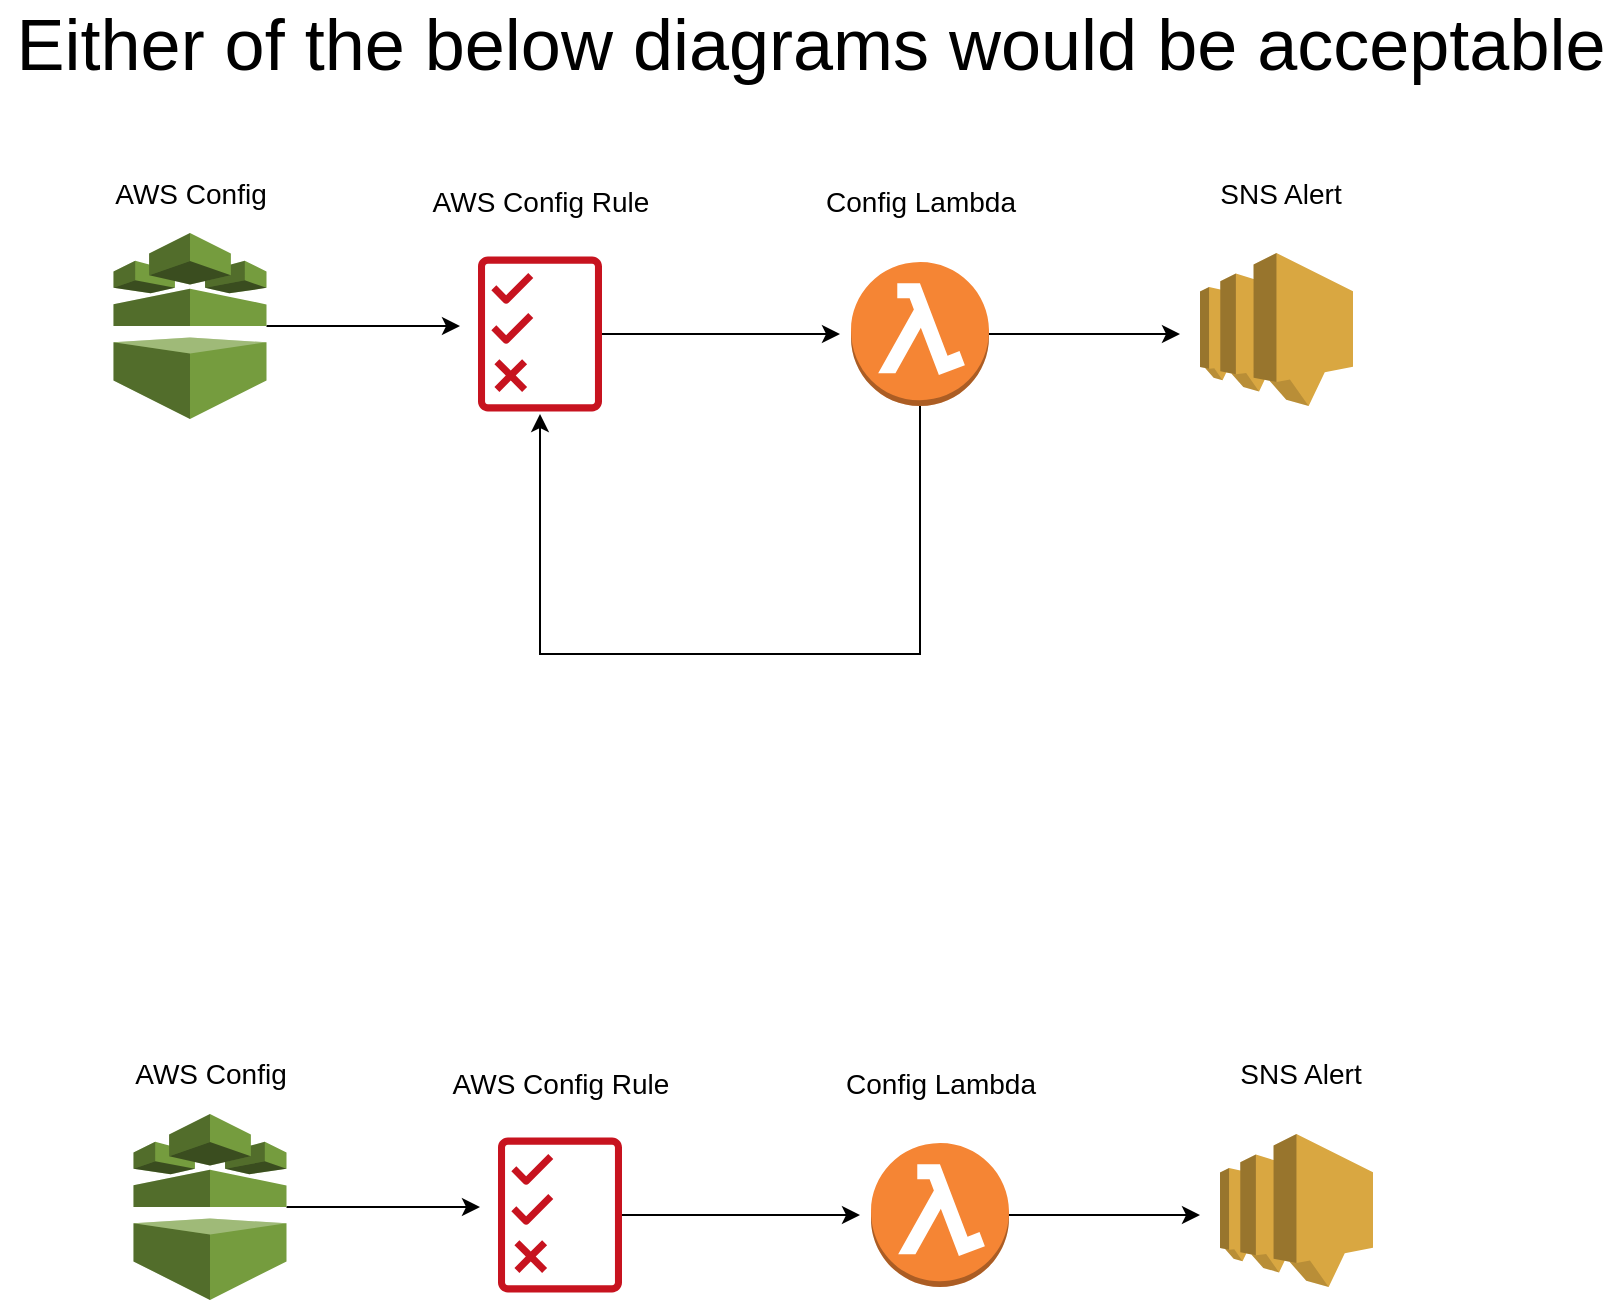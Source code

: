 <mxfile version="14.7.2" type="device"><diagram id="zeEEiWLESHOyf4diQ9ib" name="Page-1"><mxGraphModel dx="1426" dy="796" grid="1" gridSize="10" guides="1" tooltips="1" connect="1" arrows="1" fold="1" page="1" pageScale="1" pageWidth="850" pageHeight="1100" math="0" shadow="0"><root><mxCell id="0"/><mxCell id="1" parent="0"/><mxCell id="F5nswuQyGGQdREbO2lJU-18" style="edgeStyle=orthogonalEdgeStyle;rounded=0;orthogonalLoop=1;jettySize=auto;html=1;" edge="1" parent="1" source="F5nswuQyGGQdREbO2lJU-3"><mxGeometry relative="1" as="geometry"><mxPoint x="250" y="316" as="targetPoint"/></mxGeometry></mxCell><mxCell id="F5nswuQyGGQdREbO2lJU-3" value="" style="outlineConnect=0;dashed=0;verticalLabelPosition=bottom;verticalAlign=top;align=center;html=1;shape=mxgraph.aws3.config;fillColor=#759C3E;gradientColor=none;" vertex="1" parent="1"><mxGeometry x="76.75" y="269.5" width="76.5" height="93" as="geometry"/></mxCell><mxCell id="F5nswuQyGGQdREbO2lJU-20" style="edgeStyle=orthogonalEdgeStyle;rounded=0;orthogonalLoop=1;jettySize=auto;html=1;" edge="1" parent="1" source="F5nswuQyGGQdREbO2lJU-4"><mxGeometry relative="1" as="geometry"><mxPoint x="610" y="320" as="targetPoint"/></mxGeometry></mxCell><mxCell id="F5nswuQyGGQdREbO2lJU-21" style="edgeStyle=orthogonalEdgeStyle;rounded=0;orthogonalLoop=1;jettySize=auto;html=1;exitX=0.5;exitY=1;exitDx=0;exitDy=0;exitPerimeter=0;" edge="1" parent="1" source="F5nswuQyGGQdREbO2lJU-4"><mxGeometry relative="1" as="geometry"><mxPoint x="290" y="360" as="targetPoint"/><Array as="points"><mxPoint x="480" y="480"/><mxPoint x="290" y="480"/></Array></mxGeometry></mxCell><mxCell id="F5nswuQyGGQdREbO2lJU-4" value="" style="outlineConnect=0;dashed=0;verticalLabelPosition=bottom;verticalAlign=top;align=center;html=1;shape=mxgraph.aws3.lambda_function;fillColor=#F58534;gradientColor=none;" vertex="1" parent="1"><mxGeometry x="445.5" y="284" width="69" height="72" as="geometry"/></mxCell><mxCell id="F5nswuQyGGQdREbO2lJU-5" value="&lt;font style=&quot;font-size: 14px&quot;&gt;AWS Config&lt;/font&gt;" style="text;html=1;align=center;verticalAlign=middle;resizable=0;points=[];autosize=1;strokeColor=none;" vertex="1" parent="1"><mxGeometry x="70" y="239.5" width="90" height="20" as="geometry"/></mxCell><mxCell id="F5nswuQyGGQdREbO2lJU-8" value="&lt;font style=&quot;font-size: 14px&quot;&gt;Config Lambda&lt;/font&gt;" style="text;html=1;align=center;verticalAlign=middle;resizable=0;points=[];autosize=1;strokeColor=none;" vertex="1" parent="1"><mxGeometry x="425" y="244" width="110" height="20" as="geometry"/></mxCell><mxCell id="F5nswuQyGGQdREbO2lJU-19" style="edgeStyle=orthogonalEdgeStyle;rounded=0;orthogonalLoop=1;jettySize=auto;html=1;" edge="1" parent="1" source="F5nswuQyGGQdREbO2lJU-14"><mxGeometry relative="1" as="geometry"><mxPoint x="440" y="320" as="targetPoint"/></mxGeometry></mxCell><mxCell id="F5nswuQyGGQdREbO2lJU-14" value="" style="outlineConnect=0;fontColor=#232F3E;gradientColor=none;fillColor=#C7131F;strokeColor=none;dashed=0;verticalLabelPosition=bottom;verticalAlign=top;align=center;html=1;fontSize=12;fontStyle=0;aspect=fixed;pointerEvents=1;shape=mxgraph.aws4.permissions;" vertex="1" parent="1"><mxGeometry x="259" y="281" width="62" height="78" as="geometry"/></mxCell><mxCell id="F5nswuQyGGQdREbO2lJU-15" value="&lt;font style=&quot;font-size: 14px&quot;&gt;AWS Config Rule&lt;/font&gt;" style="text;html=1;align=center;verticalAlign=middle;resizable=0;points=[];autosize=1;strokeColor=none;" vertex="1" parent="1"><mxGeometry x="230" y="244" width="120" height="20" as="geometry"/></mxCell><mxCell id="F5nswuQyGGQdREbO2lJU-16" value="" style="outlineConnect=0;dashed=0;verticalLabelPosition=bottom;verticalAlign=top;align=center;html=1;shape=mxgraph.aws3.sns;fillColor=#D9A741;gradientColor=none;" vertex="1" parent="1"><mxGeometry x="620" y="279.5" width="76.5" height="76.5" as="geometry"/></mxCell><mxCell id="F5nswuQyGGQdREbO2lJU-17" value="&lt;font style=&quot;font-size: 14px&quot;&gt;SNS Alert&lt;/font&gt;" style="text;html=1;align=center;verticalAlign=middle;resizable=0;points=[];autosize=1;strokeColor=none;" vertex="1" parent="1"><mxGeometry x="620" y="239.5" width="80" height="20" as="geometry"/></mxCell><mxCell id="F5nswuQyGGQdREbO2lJU-35" style="edgeStyle=orthogonalEdgeStyle;rounded=0;orthogonalLoop=1;jettySize=auto;html=1;" edge="1" parent="1" source="F5nswuQyGGQdREbO2lJU-24"><mxGeometry relative="1" as="geometry"><mxPoint x="260" y="756.5" as="targetPoint"/></mxGeometry></mxCell><mxCell id="F5nswuQyGGQdREbO2lJU-24" value="" style="outlineConnect=0;dashed=0;verticalLabelPosition=bottom;verticalAlign=top;align=center;html=1;shape=mxgraph.aws3.config;fillColor=#759C3E;gradientColor=none;" vertex="1" parent="1"><mxGeometry x="86.75" y="710" width="76.5" height="93" as="geometry"/></mxCell><mxCell id="F5nswuQyGGQdREbO2lJU-25" style="edgeStyle=orthogonalEdgeStyle;rounded=0;orthogonalLoop=1;jettySize=auto;html=1;" edge="1" parent="1" source="F5nswuQyGGQdREbO2lJU-27"><mxGeometry relative="1" as="geometry"><mxPoint x="620" y="760.5" as="targetPoint"/></mxGeometry></mxCell><mxCell id="F5nswuQyGGQdREbO2lJU-27" value="" style="outlineConnect=0;dashed=0;verticalLabelPosition=bottom;verticalAlign=top;align=center;html=1;shape=mxgraph.aws3.lambda_function;fillColor=#F58534;gradientColor=none;" vertex="1" parent="1"><mxGeometry x="455.5" y="724.5" width="69" height="72" as="geometry"/></mxCell><mxCell id="F5nswuQyGGQdREbO2lJU-28" value="&lt;font style=&quot;font-size: 14px&quot;&gt;AWS Config&lt;/font&gt;" style="text;html=1;align=center;verticalAlign=middle;resizable=0;points=[];autosize=1;strokeColor=none;" vertex="1" parent="1"><mxGeometry x="80" y="680" width="90" height="20" as="geometry"/></mxCell><mxCell id="F5nswuQyGGQdREbO2lJU-29" value="&lt;font style=&quot;font-size: 14px&quot;&gt;Config Lambda&lt;/font&gt;" style="text;html=1;align=center;verticalAlign=middle;resizable=0;points=[];autosize=1;strokeColor=none;" vertex="1" parent="1"><mxGeometry x="435" y="684.5" width="110" height="20" as="geometry"/></mxCell><mxCell id="F5nswuQyGGQdREbO2lJU-30" style="edgeStyle=orthogonalEdgeStyle;rounded=0;orthogonalLoop=1;jettySize=auto;html=1;" edge="1" parent="1" source="F5nswuQyGGQdREbO2lJU-31"><mxGeometry relative="1" as="geometry"><mxPoint x="450" y="760.5" as="targetPoint"/></mxGeometry></mxCell><mxCell id="F5nswuQyGGQdREbO2lJU-31" value="" style="outlineConnect=0;fontColor=#232F3E;gradientColor=none;fillColor=#C7131F;strokeColor=none;dashed=0;verticalLabelPosition=bottom;verticalAlign=top;align=center;html=1;fontSize=12;fontStyle=0;aspect=fixed;pointerEvents=1;shape=mxgraph.aws4.permissions;" vertex="1" parent="1"><mxGeometry x="269" y="721.5" width="62" height="78" as="geometry"/></mxCell><mxCell id="F5nswuQyGGQdREbO2lJU-32" value="&lt;font style=&quot;font-size: 14px&quot;&gt;AWS Config Rule&lt;/font&gt;" style="text;html=1;align=center;verticalAlign=middle;resizable=0;points=[];autosize=1;strokeColor=none;" vertex="1" parent="1"><mxGeometry x="240" y="684.5" width="120" height="20" as="geometry"/></mxCell><mxCell id="F5nswuQyGGQdREbO2lJU-33" value="" style="outlineConnect=0;dashed=0;verticalLabelPosition=bottom;verticalAlign=top;align=center;html=1;shape=mxgraph.aws3.sns;fillColor=#D9A741;gradientColor=none;" vertex="1" parent="1"><mxGeometry x="630" y="720" width="76.5" height="76.5" as="geometry"/></mxCell><mxCell id="F5nswuQyGGQdREbO2lJU-34" value="&lt;font style=&quot;font-size: 14px&quot;&gt;SNS Alert&lt;/font&gt;" style="text;html=1;align=center;verticalAlign=middle;resizable=0;points=[];autosize=1;strokeColor=none;" vertex="1" parent="1"><mxGeometry x="630" y="680" width="80" height="20" as="geometry"/></mxCell><mxCell id="F5nswuQyGGQdREbO2lJU-37" value="&lt;font style=&quot;font-size: 36px&quot;&gt;Either of the below diagrams would be acceptable&lt;/font&gt;" style="text;html=1;align=center;verticalAlign=middle;resizable=0;points=[];autosize=1;strokeColor=none;" vertex="1" parent="1"><mxGeometry x="20" y="160" width="810" height="30" as="geometry"/></mxCell></root></mxGraphModel></diagram></mxfile>